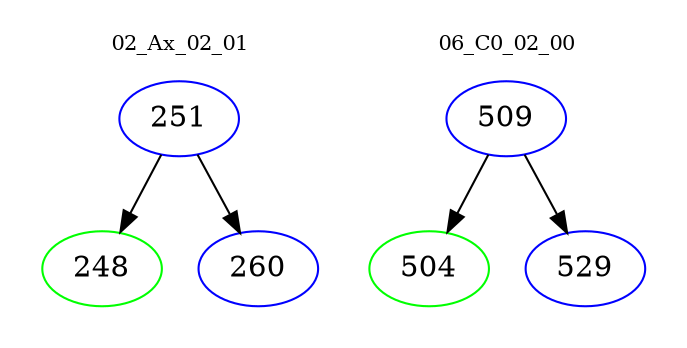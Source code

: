 digraph{
subgraph cluster_0 {
color = white
label = "02_Ax_02_01";
fontsize=10;
T0_251 [label="251", color="blue"]
T0_251 -> T0_248 [color="black"]
T0_248 [label="248", color="green"]
T0_251 -> T0_260 [color="black"]
T0_260 [label="260", color="blue"]
}
subgraph cluster_1 {
color = white
label = "06_C0_02_00";
fontsize=10;
T1_509 [label="509", color="blue"]
T1_509 -> T1_504 [color="black"]
T1_504 [label="504", color="green"]
T1_509 -> T1_529 [color="black"]
T1_529 [label="529", color="blue"]
}
}
